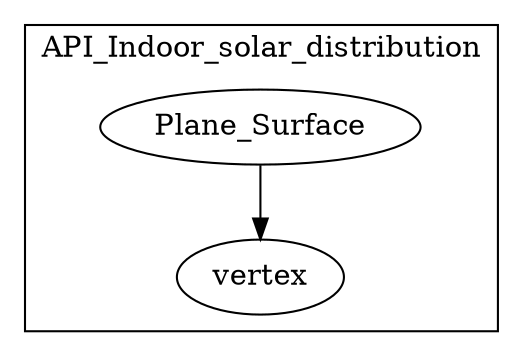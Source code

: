 digraph G {
	graph [grap_name="Diagrama de types"];
	node [label="\N"];
	graph [bb="0,0,206,163"];
	subgraph cluster_API_Indoor_solar_distribution {
		graph [label=API_Indoor_solar_distribution,
			bb="8,8,198,155"];
		vertex [pos="103,34", width="0.89579", height="0.5"];
		Plane_Surface [pos="103,106", width="1.7506", height="0.5"];
		Plane_Surface -> vertex [pos="e,103,52.104 103,87.697 103,79.983 103,70.712 103,62.112"];
	}
}
